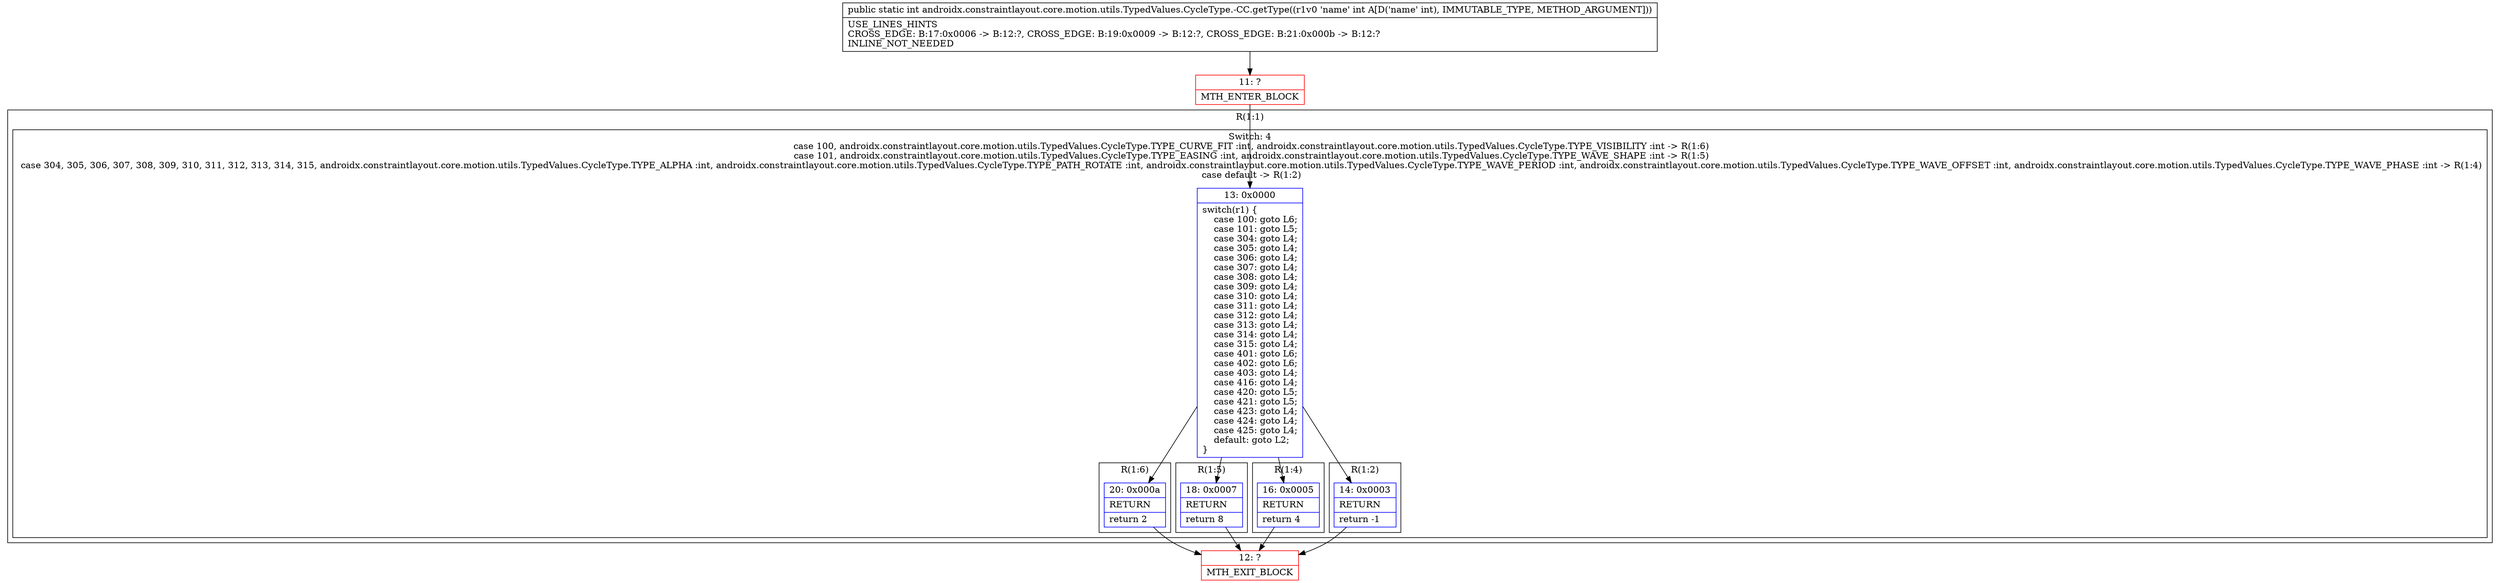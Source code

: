 digraph "CFG forandroidx.constraintlayout.core.motion.utils.TypedValues.CycleType.\-CC.getType(I)I" {
subgraph cluster_Region_686130013 {
label = "R(1:1)";
node [shape=record,color=blue];
subgraph cluster_SwitchRegion_1783561036 {
label = "Switch: 4
 case 100, androidx.constraintlayout.core.motion.utils.TypedValues.CycleType.TYPE_CURVE_FIT :int, androidx.constraintlayout.core.motion.utils.TypedValues.CycleType.TYPE_VISIBILITY :int -> R(1:6)
 case 101, androidx.constraintlayout.core.motion.utils.TypedValues.CycleType.TYPE_EASING :int, androidx.constraintlayout.core.motion.utils.TypedValues.CycleType.TYPE_WAVE_SHAPE :int -> R(1:5)
 case 304, 305, 306, 307, 308, 309, 310, 311, 312, 313, 314, 315, androidx.constraintlayout.core.motion.utils.TypedValues.CycleType.TYPE_ALPHA :int, androidx.constraintlayout.core.motion.utils.TypedValues.CycleType.TYPE_PATH_ROTATE :int, androidx.constraintlayout.core.motion.utils.TypedValues.CycleType.TYPE_WAVE_PERIOD :int, androidx.constraintlayout.core.motion.utils.TypedValues.CycleType.TYPE_WAVE_OFFSET :int, androidx.constraintlayout.core.motion.utils.TypedValues.CycleType.TYPE_WAVE_PHASE :int -> R(1:4)
 case default -> R(1:2)";
node [shape=record,color=blue];
Node_13 [shape=record,label="{13\:\ 0x0000|switch(r1) \{\l    case 100: goto L6;\l    case 101: goto L5;\l    case 304: goto L4;\l    case 305: goto L4;\l    case 306: goto L4;\l    case 307: goto L4;\l    case 308: goto L4;\l    case 309: goto L4;\l    case 310: goto L4;\l    case 311: goto L4;\l    case 312: goto L4;\l    case 313: goto L4;\l    case 314: goto L4;\l    case 315: goto L4;\l    case 401: goto L6;\l    case 402: goto L6;\l    case 403: goto L4;\l    case 416: goto L4;\l    case 420: goto L5;\l    case 421: goto L5;\l    case 423: goto L4;\l    case 424: goto L4;\l    case 425: goto L4;\l    default: goto L2;\l\}\l}"];
subgraph cluster_Region_1225198795 {
label = "R(1:6)";
node [shape=record,color=blue];
Node_20 [shape=record,label="{20\:\ 0x000a|RETURN\l|return 2\l}"];
}
subgraph cluster_Region_1809833922 {
label = "R(1:5)";
node [shape=record,color=blue];
Node_18 [shape=record,label="{18\:\ 0x0007|RETURN\l|return 8\l}"];
}
subgraph cluster_Region_1873036943 {
label = "R(1:4)";
node [shape=record,color=blue];
Node_16 [shape=record,label="{16\:\ 0x0005|RETURN\l|return 4\l}"];
}
subgraph cluster_Region_1915573420 {
label = "R(1:2)";
node [shape=record,color=blue];
Node_14 [shape=record,label="{14\:\ 0x0003|RETURN\l|return \-1\l}"];
}
}
}
Node_11 [shape=record,color=red,label="{11\:\ ?|MTH_ENTER_BLOCK\l}"];
Node_12 [shape=record,color=red,label="{12\:\ ?|MTH_EXIT_BLOCK\l}"];
MethodNode[shape=record,label="{public static int androidx.constraintlayout.core.motion.utils.TypedValues.CycleType.\-CC.getType((r1v0 'name' int A[D('name' int), IMMUTABLE_TYPE, METHOD_ARGUMENT]))  | USE_LINES_HINTS\lCROSS_EDGE: B:17:0x0006 \-\> B:12:?, CROSS_EDGE: B:19:0x0009 \-\> B:12:?, CROSS_EDGE: B:21:0x000b \-\> B:12:?\lINLINE_NOT_NEEDED\l}"];
MethodNode -> Node_11;Node_13 -> Node_14;
Node_13 -> Node_16;
Node_13 -> Node_18;
Node_13 -> Node_20;
Node_20 -> Node_12;
Node_18 -> Node_12;
Node_16 -> Node_12;
Node_14 -> Node_12;
Node_11 -> Node_13;
}

